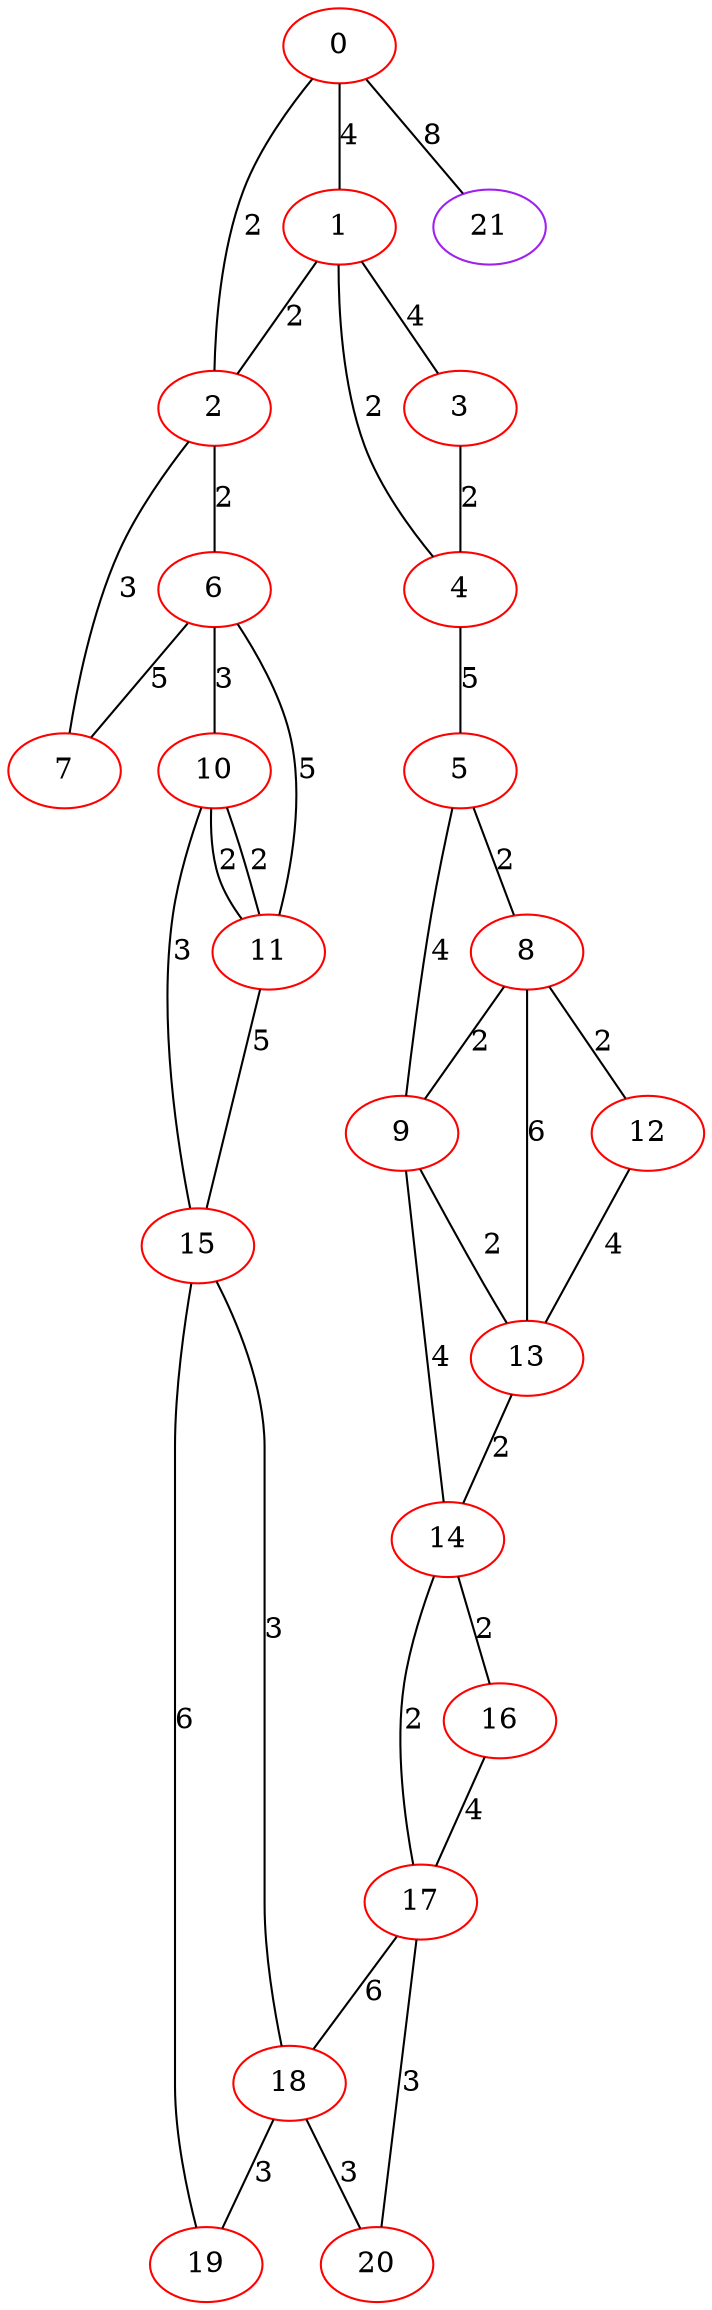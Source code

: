 graph "" {
0 [color=red, weight=1];
1 [color=red, weight=1];
2 [color=red, weight=1];
3 [color=red, weight=1];
4 [color=red, weight=1];
5 [color=red, weight=1];
6 [color=red, weight=1];
7 [color=red, weight=1];
8 [color=red, weight=1];
9 [color=red, weight=1];
10 [color=red, weight=1];
11 [color=red, weight=1];
12 [color=red, weight=1];
13 [color=red, weight=1];
14 [color=red, weight=1];
15 [color=red, weight=1];
16 [color=red, weight=1];
17 [color=red, weight=1];
18 [color=red, weight=1];
19 [color=red, weight=1];
20 [color=red, weight=1];
21 [color=purple, weight=4];
0 -- 1  [key=0, label=4];
0 -- 2  [key=0, label=2];
0 -- 21  [key=0, label=8];
1 -- 2  [key=0, label=2];
1 -- 3  [key=0, label=4];
1 -- 4  [key=0, label=2];
2 -- 6  [key=0, label=2];
2 -- 7  [key=0, label=3];
3 -- 4  [key=0, label=2];
4 -- 5  [key=0, label=5];
5 -- 8  [key=0, label=2];
5 -- 9  [key=0, label=4];
6 -- 11  [key=0, label=5];
6 -- 10  [key=0, label=3];
6 -- 7  [key=0, label=5];
8 -- 9  [key=0, label=2];
8 -- 12  [key=0, label=2];
8 -- 13  [key=0, label=6];
9 -- 14  [key=0, label=4];
9 -- 13  [key=0, label=2];
10 -- 11  [key=0, label=2];
10 -- 11  [key=1, label=2];
10 -- 15  [key=0, label=3];
11 -- 15  [key=0, label=5];
12 -- 13  [key=0, label=4];
13 -- 14  [key=0, label=2];
14 -- 16  [key=0, label=2];
14 -- 17  [key=0, label=2];
15 -- 19  [key=0, label=6];
15 -- 18  [key=0, label=3];
16 -- 17  [key=0, label=4];
17 -- 18  [key=0, label=6];
17 -- 20  [key=0, label=3];
18 -- 19  [key=0, label=3];
18 -- 20  [key=0, label=3];
}
